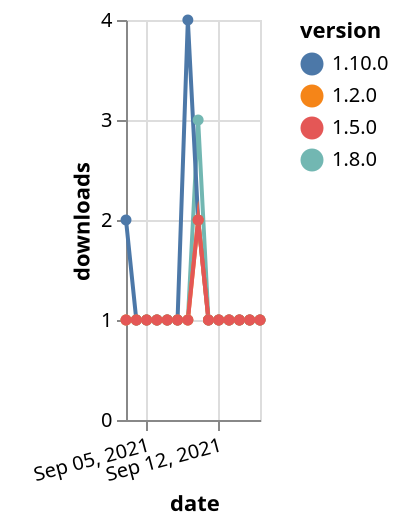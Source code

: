 {"$schema": "https://vega.github.io/schema/vega-lite/v5.json", "description": "A simple bar chart with embedded data.", "data": {"values": [{"date": "2021-09-03", "total": 199, "delta": 1, "version": "1.8.0"}, {"date": "2021-09-04", "total": 200, "delta": 1, "version": "1.8.0"}, {"date": "2021-09-05", "total": 201, "delta": 1, "version": "1.8.0"}, {"date": "2021-09-06", "total": 202, "delta": 1, "version": "1.8.0"}, {"date": "2021-09-07", "total": 203, "delta": 1, "version": "1.8.0"}, {"date": "2021-09-08", "total": 204, "delta": 1, "version": "1.8.0"}, {"date": "2021-09-09", "total": 205, "delta": 1, "version": "1.8.0"}, {"date": "2021-09-10", "total": 208, "delta": 3, "version": "1.8.0"}, {"date": "2021-09-11", "total": 209, "delta": 1, "version": "1.8.0"}, {"date": "2021-09-12", "total": 210, "delta": 1, "version": "1.8.0"}, {"date": "2021-09-13", "total": 211, "delta": 1, "version": "1.8.0"}, {"date": "2021-09-14", "total": 212, "delta": 1, "version": "1.8.0"}, {"date": "2021-09-15", "total": 213, "delta": 1, "version": "1.8.0"}, {"date": "2021-09-16", "total": 214, "delta": 1, "version": "1.8.0"}, {"date": "2021-09-03", "total": 121, "delta": 2, "version": "1.10.0"}, {"date": "2021-09-04", "total": 122, "delta": 1, "version": "1.10.0"}, {"date": "2021-09-05", "total": 123, "delta": 1, "version": "1.10.0"}, {"date": "2021-09-06", "total": 124, "delta": 1, "version": "1.10.0"}, {"date": "2021-09-07", "total": 125, "delta": 1, "version": "1.10.0"}, {"date": "2021-09-08", "total": 126, "delta": 1, "version": "1.10.0"}, {"date": "2021-09-09", "total": 130, "delta": 4, "version": "1.10.0"}, {"date": "2021-09-10", "total": 132, "delta": 2, "version": "1.10.0"}, {"date": "2021-09-11", "total": 133, "delta": 1, "version": "1.10.0"}, {"date": "2021-09-12", "total": 134, "delta": 1, "version": "1.10.0"}, {"date": "2021-09-13", "total": 135, "delta": 1, "version": "1.10.0"}, {"date": "2021-09-14", "total": 136, "delta": 1, "version": "1.10.0"}, {"date": "2021-09-15", "total": 137, "delta": 1, "version": "1.10.0"}, {"date": "2021-09-16", "total": 138, "delta": 1, "version": "1.10.0"}, {"date": "2021-09-03", "total": 201, "delta": 1, "version": "1.2.0"}, {"date": "2021-09-04", "total": 202, "delta": 1, "version": "1.2.0"}, {"date": "2021-09-05", "total": 203, "delta": 1, "version": "1.2.0"}, {"date": "2021-09-06", "total": 204, "delta": 1, "version": "1.2.0"}, {"date": "2021-09-07", "total": 205, "delta": 1, "version": "1.2.0"}, {"date": "2021-09-08", "total": 206, "delta": 1, "version": "1.2.0"}, {"date": "2021-09-09", "total": 207, "delta": 1, "version": "1.2.0"}, {"date": "2021-09-10", "total": 209, "delta": 2, "version": "1.2.0"}, {"date": "2021-09-11", "total": 210, "delta": 1, "version": "1.2.0"}, {"date": "2021-09-12", "total": 211, "delta": 1, "version": "1.2.0"}, {"date": "2021-09-13", "total": 212, "delta": 1, "version": "1.2.0"}, {"date": "2021-09-14", "total": 213, "delta": 1, "version": "1.2.0"}, {"date": "2021-09-15", "total": 214, "delta": 1, "version": "1.2.0"}, {"date": "2021-09-16", "total": 215, "delta": 1, "version": "1.2.0"}, {"date": "2021-09-03", "total": 171, "delta": 1, "version": "1.5.0"}, {"date": "2021-09-04", "total": 172, "delta": 1, "version": "1.5.0"}, {"date": "2021-09-05", "total": 173, "delta": 1, "version": "1.5.0"}, {"date": "2021-09-06", "total": 174, "delta": 1, "version": "1.5.0"}, {"date": "2021-09-07", "total": 175, "delta": 1, "version": "1.5.0"}, {"date": "2021-09-08", "total": 176, "delta": 1, "version": "1.5.0"}, {"date": "2021-09-09", "total": 177, "delta": 1, "version": "1.5.0"}, {"date": "2021-09-10", "total": 179, "delta": 2, "version": "1.5.0"}, {"date": "2021-09-11", "total": 180, "delta": 1, "version": "1.5.0"}, {"date": "2021-09-12", "total": 181, "delta": 1, "version": "1.5.0"}, {"date": "2021-09-13", "total": 182, "delta": 1, "version": "1.5.0"}, {"date": "2021-09-14", "total": 183, "delta": 1, "version": "1.5.0"}, {"date": "2021-09-15", "total": 184, "delta": 1, "version": "1.5.0"}, {"date": "2021-09-16", "total": 185, "delta": 1, "version": "1.5.0"}]}, "width": "container", "mark": {"type": "line", "point": {"filled": true}}, "encoding": {"x": {"field": "date", "type": "temporal", "timeUnit": "yearmonthdate", "title": "date", "axis": {"labelAngle": -15}}, "y": {"field": "delta", "type": "quantitative", "title": "downloads"}, "color": {"field": "version", "type": "nominal"}, "tooltip": {"field": "delta"}}}